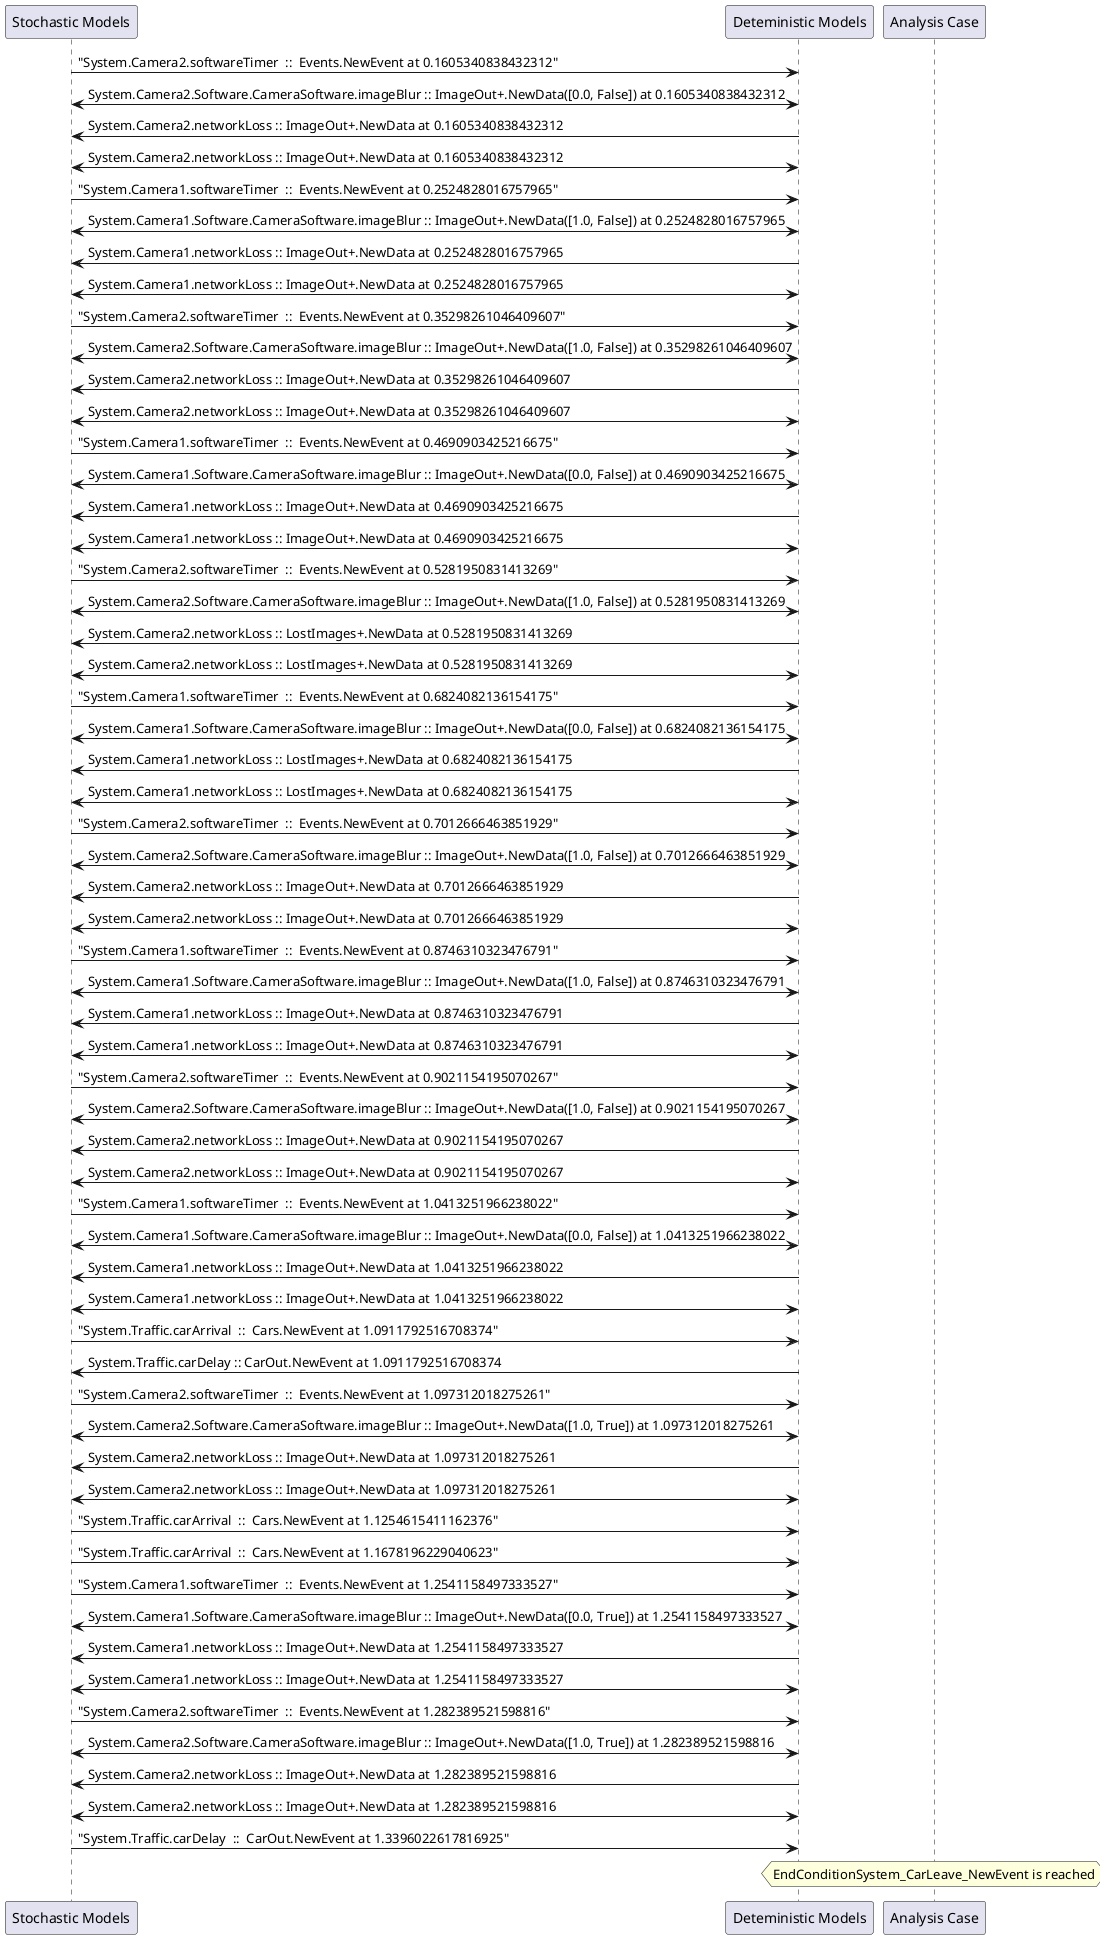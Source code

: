 
	@startuml
	participant "Stochastic Models" as stochmodel
	participant "Deteministic Models" as detmodel
	participant "Analysis Case" as analysis
	{29327_stop} stochmodel -> detmodel : "System.Camera2.softwareTimer  ::  Events.NewEvent at 0.1605340838432312"
detmodel <-> stochmodel : System.Camera2.Software.CameraSoftware.imageBlur :: ImageOut+.NewData([0.0, False]) at 0.1605340838432312
detmodel -> stochmodel : System.Camera2.networkLoss :: ImageOut+.NewData at 0.1605340838432312
detmodel <-> stochmodel : System.Camera2.networkLoss :: ImageOut+.NewData at 0.1605340838432312
{29312_stop} stochmodel -> detmodel : "System.Camera1.softwareTimer  ::  Events.NewEvent at 0.2524828016757965"
detmodel <-> stochmodel : System.Camera1.Software.CameraSoftware.imageBlur :: ImageOut+.NewData([1.0, False]) at 0.2524828016757965
detmodel -> stochmodel : System.Camera1.networkLoss :: ImageOut+.NewData at 0.2524828016757965
detmodel <-> stochmodel : System.Camera1.networkLoss :: ImageOut+.NewData at 0.2524828016757965
{29328_stop} stochmodel -> detmodel : "System.Camera2.softwareTimer  ::  Events.NewEvent at 0.35298261046409607"
detmodel <-> stochmodel : System.Camera2.Software.CameraSoftware.imageBlur :: ImageOut+.NewData([1.0, False]) at 0.35298261046409607
detmodel -> stochmodel : System.Camera2.networkLoss :: ImageOut+.NewData at 0.35298261046409607
detmodel <-> stochmodel : System.Camera2.networkLoss :: ImageOut+.NewData at 0.35298261046409607
{29313_stop} stochmodel -> detmodel : "System.Camera1.softwareTimer  ::  Events.NewEvent at 0.4690903425216675"
detmodel <-> stochmodel : System.Camera1.Software.CameraSoftware.imageBlur :: ImageOut+.NewData([0.0, False]) at 0.4690903425216675
detmodel -> stochmodel : System.Camera1.networkLoss :: ImageOut+.NewData at 0.4690903425216675
detmodel <-> stochmodel : System.Camera1.networkLoss :: ImageOut+.NewData at 0.4690903425216675
{29329_stop} stochmodel -> detmodel : "System.Camera2.softwareTimer  ::  Events.NewEvent at 0.5281950831413269"
detmodel <-> stochmodel : System.Camera2.Software.CameraSoftware.imageBlur :: ImageOut+.NewData([1.0, False]) at 0.5281950831413269
detmodel -> stochmodel : System.Camera2.networkLoss :: LostImages+.NewData at 0.5281950831413269
detmodel <-> stochmodel : System.Camera2.networkLoss :: LostImages+.NewData at 0.5281950831413269
{29314_stop} stochmodel -> detmodel : "System.Camera1.softwareTimer  ::  Events.NewEvent at 0.6824082136154175"
detmodel <-> stochmodel : System.Camera1.Software.CameraSoftware.imageBlur :: ImageOut+.NewData([0.0, False]) at 0.6824082136154175
detmodel -> stochmodel : System.Camera1.networkLoss :: LostImages+.NewData at 0.6824082136154175
detmodel <-> stochmodel : System.Camera1.networkLoss :: LostImages+.NewData at 0.6824082136154175
{29330_stop} stochmodel -> detmodel : "System.Camera2.softwareTimer  ::  Events.NewEvent at 0.7012666463851929"
detmodel <-> stochmodel : System.Camera2.Software.CameraSoftware.imageBlur :: ImageOut+.NewData([1.0, False]) at 0.7012666463851929
detmodel -> stochmodel : System.Camera2.networkLoss :: ImageOut+.NewData at 0.7012666463851929
detmodel <-> stochmodel : System.Camera2.networkLoss :: ImageOut+.NewData at 0.7012666463851929
{29315_stop} stochmodel -> detmodel : "System.Camera1.softwareTimer  ::  Events.NewEvent at 0.8746310323476791"
detmodel <-> stochmodel : System.Camera1.Software.CameraSoftware.imageBlur :: ImageOut+.NewData([1.0, False]) at 0.8746310323476791
detmodel -> stochmodel : System.Camera1.networkLoss :: ImageOut+.NewData at 0.8746310323476791
detmodel <-> stochmodel : System.Camera1.networkLoss :: ImageOut+.NewData at 0.8746310323476791
{29331_stop} stochmodel -> detmodel : "System.Camera2.softwareTimer  ::  Events.NewEvent at 0.9021154195070267"
detmodel <-> stochmodel : System.Camera2.Software.CameraSoftware.imageBlur :: ImageOut+.NewData([1.0, False]) at 0.9021154195070267
detmodel -> stochmodel : System.Camera2.networkLoss :: ImageOut+.NewData at 0.9021154195070267
detmodel <-> stochmodel : System.Camera2.networkLoss :: ImageOut+.NewData at 0.9021154195070267
{29316_stop} stochmodel -> detmodel : "System.Camera1.softwareTimer  ::  Events.NewEvent at 1.0413251966238022"
detmodel <-> stochmodel : System.Camera1.Software.CameraSoftware.imageBlur :: ImageOut+.NewData([0.0, False]) at 1.0413251966238022
detmodel -> stochmodel : System.Camera1.networkLoss :: ImageOut+.NewData at 1.0413251966238022
detmodel <-> stochmodel : System.Camera1.networkLoss :: ImageOut+.NewData at 1.0413251966238022
{29342_stop} stochmodel -> detmodel : "System.Traffic.carArrival  ::  Cars.NewEvent at 1.0911792516708374"
{29350_start} detmodel -> stochmodel : System.Traffic.carDelay :: CarOut.NewEvent at 1.0911792516708374
{29332_stop} stochmodel -> detmodel : "System.Camera2.softwareTimer  ::  Events.NewEvent at 1.097312018275261"
detmodel <-> stochmodel : System.Camera2.Software.CameraSoftware.imageBlur :: ImageOut+.NewData([1.0, True]) at 1.097312018275261
detmodel -> stochmodel : System.Camera2.networkLoss :: ImageOut+.NewData at 1.097312018275261
detmodel <-> stochmodel : System.Camera2.networkLoss :: ImageOut+.NewData at 1.097312018275261
{29343_stop} stochmodel -> detmodel : "System.Traffic.carArrival  ::  Cars.NewEvent at 1.1254615411162376"
{29344_stop} stochmodel -> detmodel : "System.Traffic.carArrival  ::  Cars.NewEvent at 1.1678196229040623"
{29317_stop} stochmodel -> detmodel : "System.Camera1.softwareTimer  ::  Events.NewEvent at 1.2541158497333527"
detmodel <-> stochmodel : System.Camera1.Software.CameraSoftware.imageBlur :: ImageOut+.NewData([0.0, True]) at 1.2541158497333527
detmodel -> stochmodel : System.Camera1.networkLoss :: ImageOut+.NewData at 1.2541158497333527
detmodel <-> stochmodel : System.Camera1.networkLoss :: ImageOut+.NewData at 1.2541158497333527
{29333_stop} stochmodel -> detmodel : "System.Camera2.softwareTimer  ::  Events.NewEvent at 1.282389521598816"
detmodel <-> stochmodel : System.Camera2.Software.CameraSoftware.imageBlur :: ImageOut+.NewData([1.0, True]) at 1.282389521598816
detmodel -> stochmodel : System.Camera2.networkLoss :: ImageOut+.NewData at 1.282389521598816
detmodel <-> stochmodel : System.Camera2.networkLoss :: ImageOut+.NewData at 1.282389521598816
{29350_stop} stochmodel -> detmodel : "System.Traffic.carDelay  ::  CarOut.NewEvent at 1.3396022617816925"
{29350_start} <-> {29350_stop} : delay
hnote over analysis 
EndConditionSystem_CarLeave_NewEvent is reached
endnote
@enduml